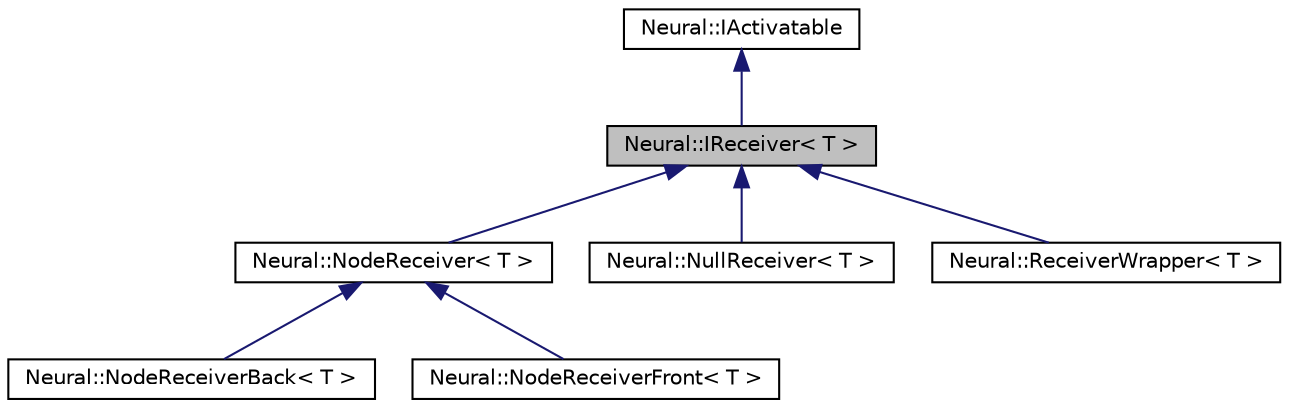 digraph G
{
  edge [fontname="Helvetica",fontsize="10",labelfontname="Helvetica",labelfontsize="10"];
  node [fontname="Helvetica",fontsize="10",shape=record];
  Node1 [label="Neural::IReceiver\< T \>",height=0.2,width=0.4,color="black", fillcolor="grey75", style="filled" fontcolor="black"];
  Node2 -> Node1 [dir=back,color="midnightblue",fontsize="10",style="solid",fontname="Helvetica"];
  Node2 [label="Neural::IActivatable",height=0.2,width=0.4,color="black", fillcolor="white", style="filled",URL="$class_neural_1_1_i_activatable.html"];
  Node1 -> Node3 [dir=back,color="midnightblue",fontsize="10",style="solid",fontname="Helvetica"];
  Node3 [label="Neural::NodeReceiver\< T \>",height=0.2,width=0.4,color="black", fillcolor="white", style="filled",URL="$class_neural_1_1_node_receiver.html"];
  Node3 -> Node4 [dir=back,color="midnightblue",fontsize="10",style="solid",fontname="Helvetica"];
  Node4 [label="Neural::NodeReceiverBack\< T \>",height=0.2,width=0.4,color="black", fillcolor="white", style="filled",URL="$class_neural_1_1_node_receiver_back.html"];
  Node3 -> Node5 [dir=back,color="midnightblue",fontsize="10",style="solid",fontname="Helvetica"];
  Node5 [label="Neural::NodeReceiverFront\< T \>",height=0.2,width=0.4,color="black", fillcolor="white", style="filled",URL="$class_neural_1_1_node_receiver_front.html"];
  Node1 -> Node6 [dir=back,color="midnightblue",fontsize="10",style="solid",fontname="Helvetica"];
  Node6 [label="Neural::NullReceiver\< T \>",height=0.2,width=0.4,color="black", fillcolor="white", style="filled",URL="$class_neural_1_1_null_receiver.html"];
  Node1 -> Node7 [dir=back,color="midnightblue",fontsize="10",style="solid",fontname="Helvetica"];
  Node7 [label="Neural::ReceiverWrapper\< T \>",height=0.2,width=0.4,color="black", fillcolor="white", style="filled",URL="$class_neural_1_1_receiver_wrapper.html"];
}
